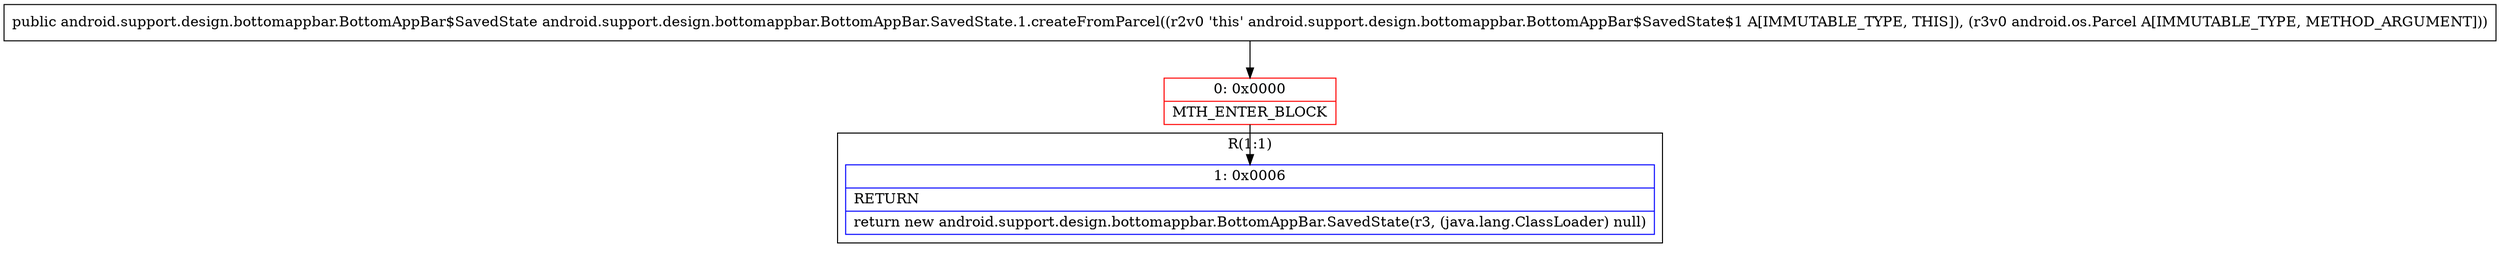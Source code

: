 digraph "CFG forandroid.support.design.bottomappbar.BottomAppBar.SavedState.1.createFromParcel(Landroid\/os\/Parcel;)Landroid\/support\/design\/bottomappbar\/BottomAppBar$SavedState;" {
subgraph cluster_Region_708047852 {
label = "R(1:1)";
node [shape=record,color=blue];
Node_1 [shape=record,label="{1\:\ 0x0006|RETURN\l|return new android.support.design.bottomappbar.BottomAppBar.SavedState(r3, (java.lang.ClassLoader) null)\l}"];
}
Node_0 [shape=record,color=red,label="{0\:\ 0x0000|MTH_ENTER_BLOCK\l}"];
MethodNode[shape=record,label="{public android.support.design.bottomappbar.BottomAppBar$SavedState android.support.design.bottomappbar.BottomAppBar.SavedState.1.createFromParcel((r2v0 'this' android.support.design.bottomappbar.BottomAppBar$SavedState$1 A[IMMUTABLE_TYPE, THIS]), (r3v0 android.os.Parcel A[IMMUTABLE_TYPE, METHOD_ARGUMENT])) }"];
MethodNode -> Node_0;
Node_0 -> Node_1;
}

